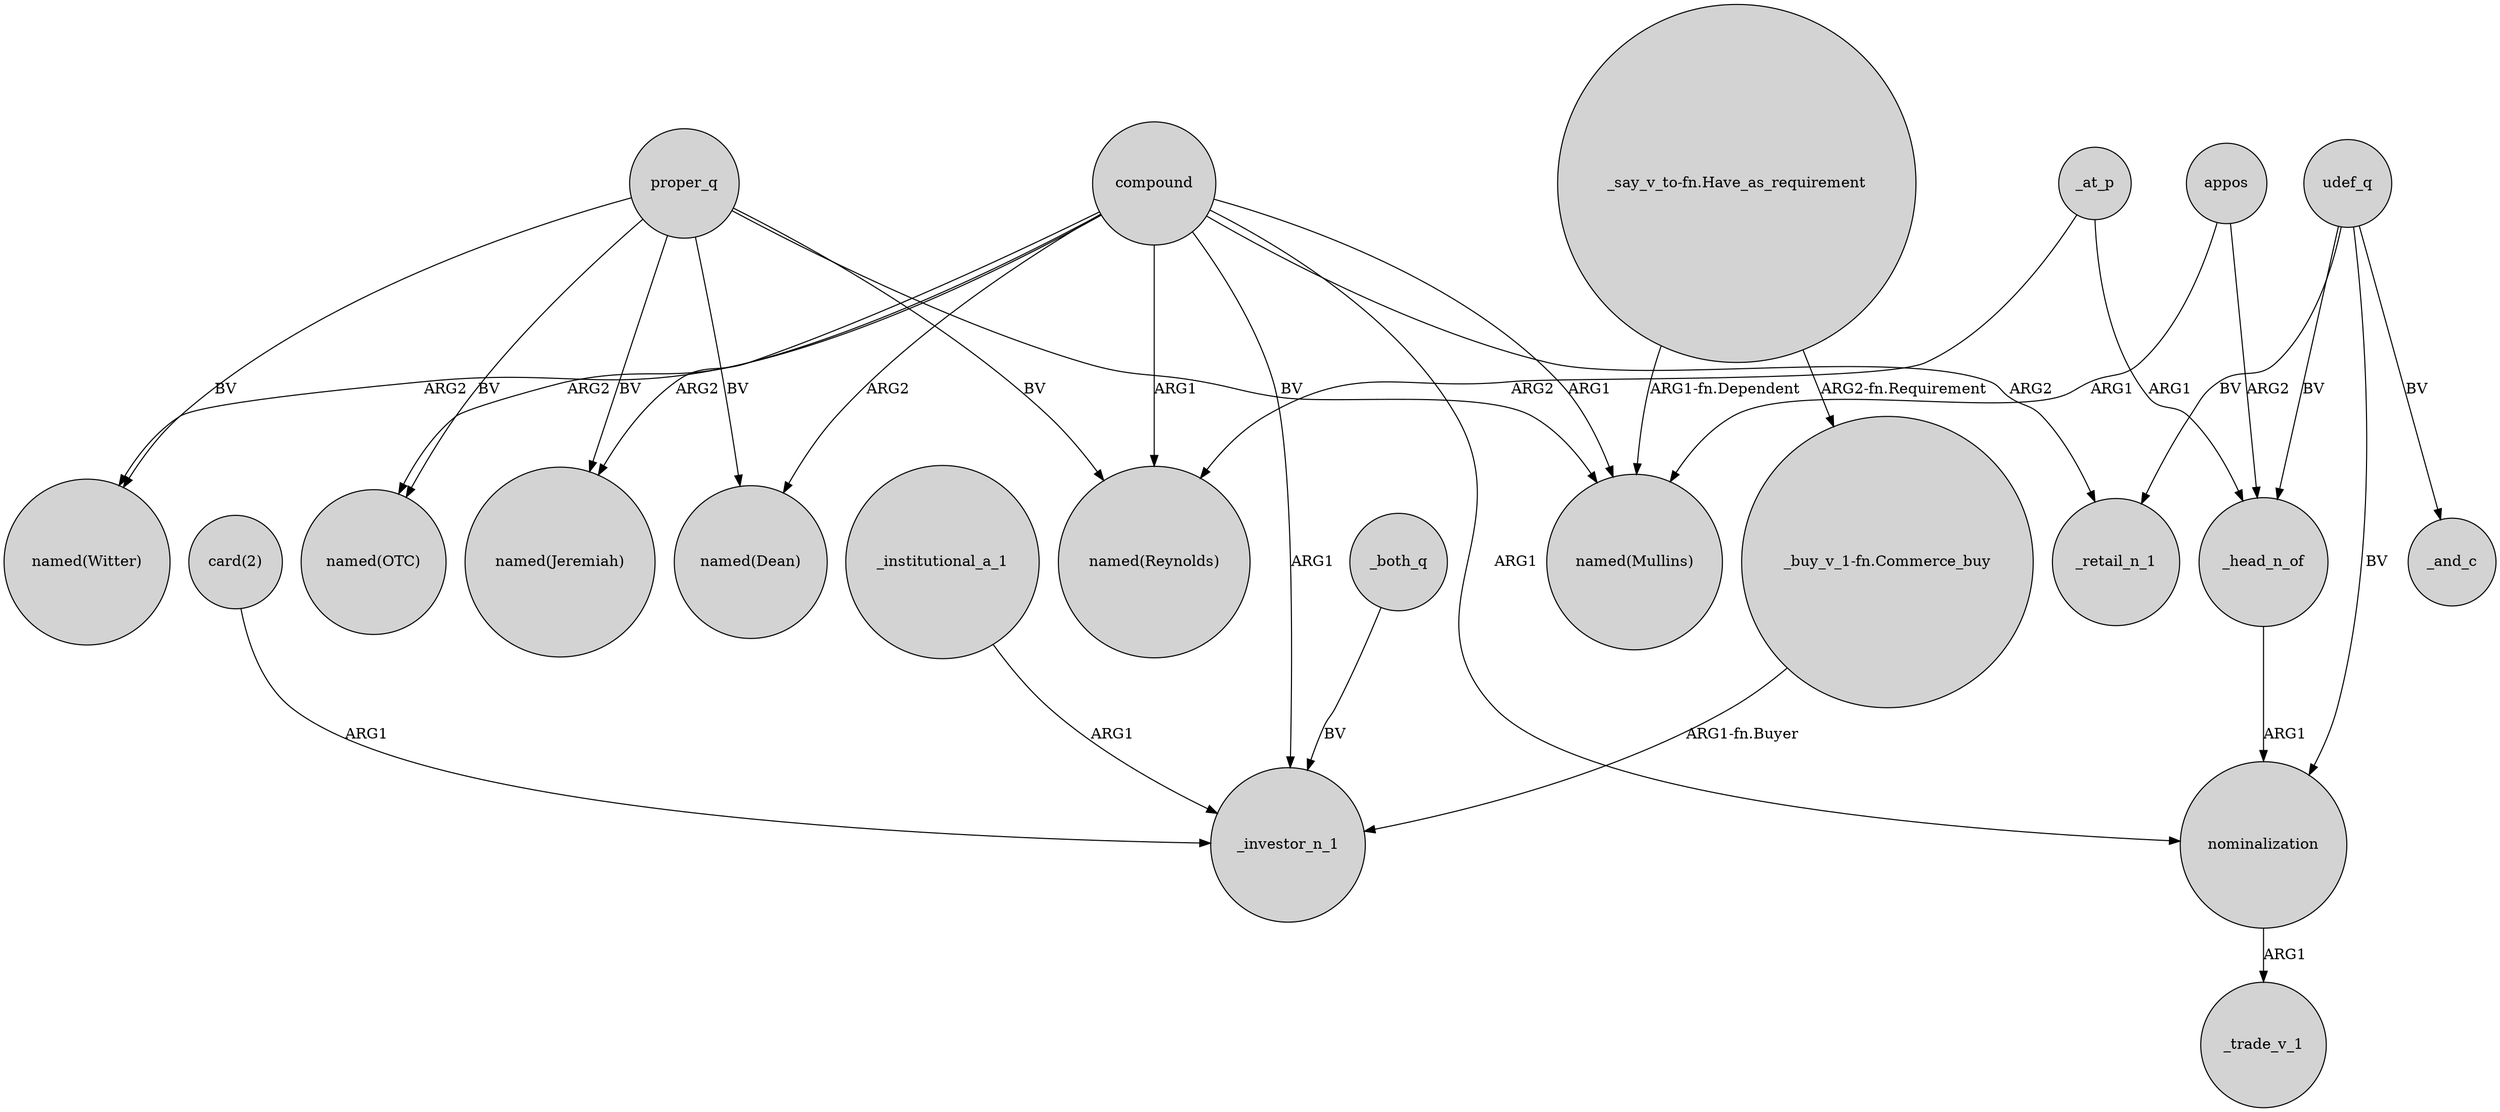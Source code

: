 digraph {
	node [shape=circle style=filled]
	_head_n_of -> nominalization [label=ARG1]
	compound -> "named(Dean)" [label=ARG2]
	compound -> "named(Mullins)" [label=ARG1]
	compound -> "named(Jeremiah)" [label=ARG2]
	_both_q -> _investor_n_1 [label=BV]
	compound -> "named(Witter)" [label=ARG2]
	"_say_v_to-fn.Have_as_requirement" -> "named(Mullins)" [label="ARG1-fn.Dependent"]
	udef_q -> nominalization [label=BV]
	"_say_v_to-fn.Have_as_requirement" -> "_buy_v_1-fn.Commerce_buy" [label="ARG2-fn.Requirement"]
	proper_q -> "named(Jeremiah)" [label=BV]
	"card(2)" -> _investor_n_1 [label=ARG1]
	udef_q -> _and_c [label=BV]
	udef_q -> _head_n_of [label=BV]
	compound -> _retail_n_1 [label=ARG2]
	proper_q -> "named(Witter)" [label=BV]
	"_buy_v_1-fn.Commerce_buy" -> _investor_n_1 [label="ARG1-fn.Buyer"]
	compound -> nominalization [label=ARG1]
	udef_q -> _retail_n_1 [label=BV]
	proper_q -> "named(OTC)" [label=BV]
	compound -> _investor_n_1 [label=ARG1]
	proper_q -> "named(Reynolds)" [label=BV]
	_at_p -> _head_n_of [label=ARG1]
	_at_p -> "named(Reynolds)" [label=ARG2]
	compound -> "named(Reynolds)" [label=ARG1]
	appos -> "named(Mullins)" [label=ARG1]
	proper_q -> "named(Dean)" [label=BV]
	appos -> _head_n_of [label=ARG2]
	proper_q -> "named(Mullins)" [label=BV]
	_institutional_a_1 -> _investor_n_1 [label=ARG1]
	nominalization -> _trade_v_1 [label=ARG1]
	compound -> "named(OTC)" [label=ARG2]
}
